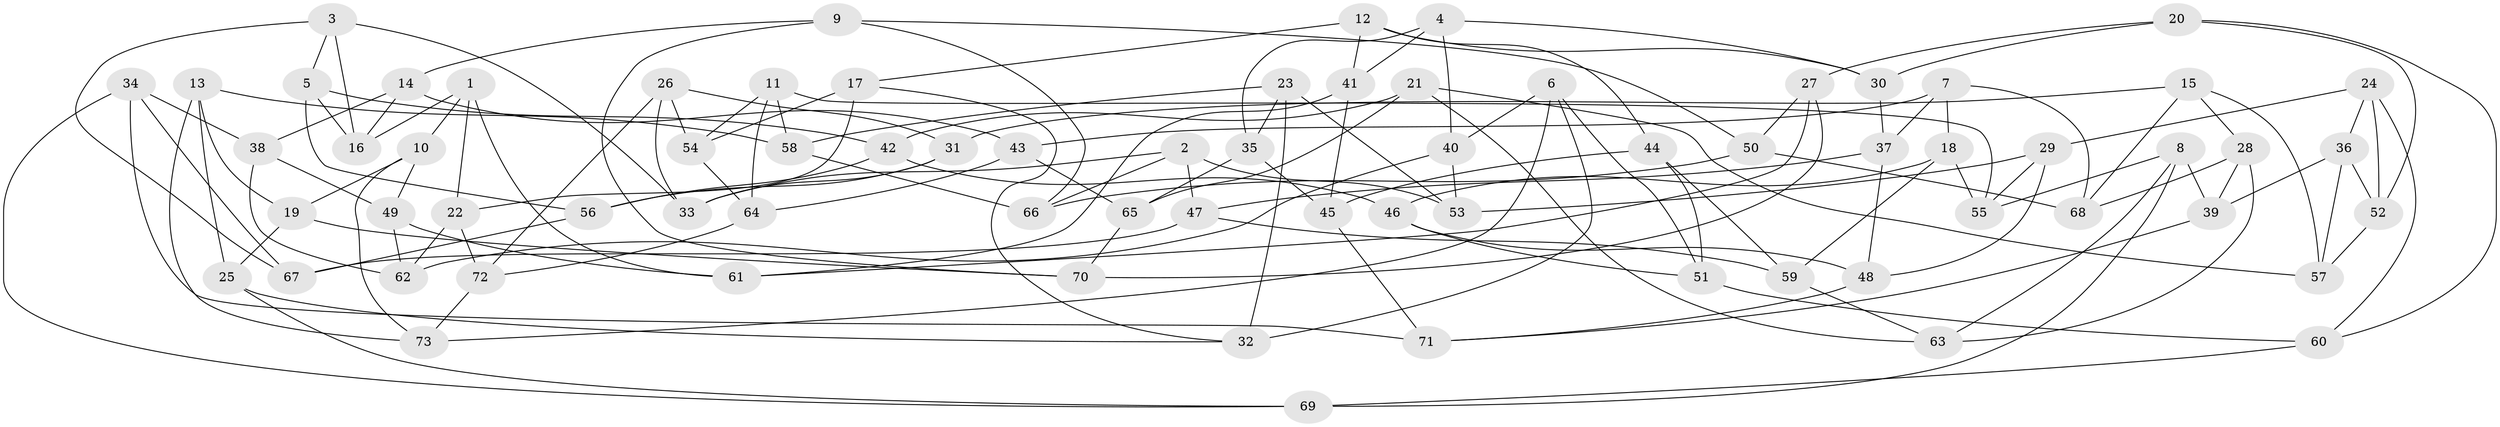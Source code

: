 // coarse degree distribution, {6: 0.35294117647058826, 4: 0.5294117647058824, 5: 0.0784313725490196, 3: 0.0392156862745098}
// Generated by graph-tools (version 1.1) at 2025/24/03/03/25 07:24:22]
// undirected, 73 vertices, 146 edges
graph export_dot {
graph [start="1"]
  node [color=gray90,style=filled];
  1;
  2;
  3;
  4;
  5;
  6;
  7;
  8;
  9;
  10;
  11;
  12;
  13;
  14;
  15;
  16;
  17;
  18;
  19;
  20;
  21;
  22;
  23;
  24;
  25;
  26;
  27;
  28;
  29;
  30;
  31;
  32;
  33;
  34;
  35;
  36;
  37;
  38;
  39;
  40;
  41;
  42;
  43;
  44;
  45;
  46;
  47;
  48;
  49;
  50;
  51;
  52;
  53;
  54;
  55;
  56;
  57;
  58;
  59;
  60;
  61;
  62;
  63;
  64;
  65;
  66;
  67;
  68;
  69;
  70;
  71;
  72;
  73;
  1 -- 22;
  1 -- 10;
  1 -- 16;
  1 -- 61;
  2 -- 66;
  2 -- 53;
  2 -- 47;
  2 -- 33;
  3 -- 33;
  3 -- 16;
  3 -- 67;
  3 -- 5;
  4 -- 35;
  4 -- 41;
  4 -- 40;
  4 -- 30;
  5 -- 56;
  5 -- 16;
  5 -- 42;
  6 -- 32;
  6 -- 40;
  6 -- 73;
  6 -- 51;
  7 -- 68;
  7 -- 37;
  7 -- 18;
  7 -- 43;
  8 -- 55;
  8 -- 39;
  8 -- 69;
  8 -- 63;
  9 -- 50;
  9 -- 70;
  9 -- 66;
  9 -- 14;
  10 -- 19;
  10 -- 49;
  10 -- 73;
  11 -- 64;
  11 -- 58;
  11 -- 54;
  11 -- 55;
  12 -- 17;
  12 -- 44;
  12 -- 41;
  12 -- 30;
  13 -- 73;
  13 -- 25;
  13 -- 58;
  13 -- 19;
  14 -- 16;
  14 -- 43;
  14 -- 38;
  15 -- 57;
  15 -- 31;
  15 -- 28;
  15 -- 68;
  17 -- 22;
  17 -- 54;
  17 -- 32;
  18 -- 59;
  18 -- 55;
  18 -- 46;
  19 -- 25;
  19 -- 70;
  20 -- 30;
  20 -- 60;
  20 -- 27;
  20 -- 52;
  21 -- 57;
  21 -- 65;
  21 -- 42;
  21 -- 63;
  22 -- 62;
  22 -- 72;
  23 -- 53;
  23 -- 35;
  23 -- 58;
  23 -- 32;
  24 -- 36;
  24 -- 52;
  24 -- 60;
  24 -- 29;
  25 -- 32;
  25 -- 69;
  26 -- 31;
  26 -- 33;
  26 -- 54;
  26 -- 72;
  27 -- 70;
  27 -- 61;
  27 -- 50;
  28 -- 39;
  28 -- 63;
  28 -- 68;
  29 -- 48;
  29 -- 53;
  29 -- 55;
  30 -- 37;
  31 -- 33;
  31 -- 56;
  34 -- 38;
  34 -- 69;
  34 -- 67;
  34 -- 71;
  35 -- 45;
  35 -- 65;
  36 -- 52;
  36 -- 39;
  36 -- 57;
  37 -- 47;
  37 -- 48;
  38 -- 62;
  38 -- 49;
  39 -- 71;
  40 -- 53;
  40 -- 62;
  41 -- 45;
  41 -- 61;
  42 -- 46;
  42 -- 56;
  43 -- 65;
  43 -- 64;
  44 -- 51;
  44 -- 59;
  44 -- 45;
  45 -- 71;
  46 -- 48;
  46 -- 51;
  47 -- 67;
  47 -- 59;
  48 -- 71;
  49 -- 62;
  49 -- 61;
  50 -- 66;
  50 -- 68;
  51 -- 60;
  52 -- 57;
  54 -- 64;
  56 -- 67;
  58 -- 66;
  59 -- 63;
  60 -- 69;
  64 -- 72;
  65 -- 70;
  72 -- 73;
}
